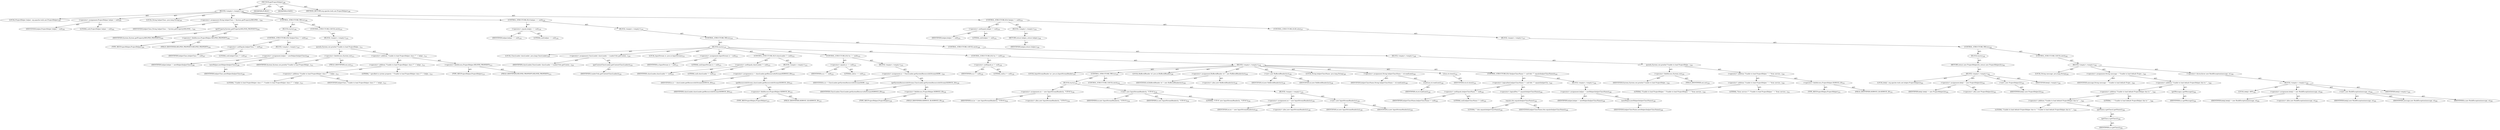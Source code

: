 digraph "getProjectHelper" {  
"111669149700" [label = <(METHOD,getProjectHelper)<SUB>198</SUB>> ]
"25769803781" [label = <(BLOCK,&lt;empty&gt;,&lt;empty&gt;)<SUB>199</SUB>> ]
"94489280514" [label = <(LOCAL,ProjectHelper helper: org.apache.tools.ant.ProjectHelper)<SUB>202</SUB>> ]
"30064771090" [label = <(&lt;operator&gt;.assignment,ProjectHelper helper = null)<SUB>202</SUB>> ]
"68719476750" [label = <(IDENTIFIER,helper,ProjectHelper helper = null)<SUB>202</SUB>> ]
"90194313219" [label = <(LITERAL,null,ProjectHelper helper = null)<SUB>202</SUB>> ]
"94489280515" [label = <(LOCAL,String helperClass: java.lang.String)<SUB>205</SUB>> ]
"30064771091" [label = <(&lt;operator&gt;.assignment,String helperClass = System.getProperty(HELPER_...)<SUB>205</SUB>> ]
"68719476751" [label = <(IDENTIFIER,helperClass,String helperClass = System.getProperty(HELPER_...)<SUB>205</SUB>> ]
"30064771092" [label = <(getProperty,System.getProperty(HELPER_PROPERTY))<SUB>205</SUB>> ]
"68719476752" [label = <(IDENTIFIER,System,System.getProperty(HELPER_PROPERTY))<SUB>205</SUB>> ]
"30064771093" [label = <(&lt;operator&gt;.fieldAccess,ProjectHelper.HELPER_PROPERTY)<SUB>205</SUB>> ]
"180388626432" [label = <(TYPE_REF,ProjectHelper,ProjectHelper)<SUB>205</SUB>> ]
"55834574851" [label = <(FIELD_IDENTIFIER,HELPER_PROPERTY,HELPER_PROPERTY)<SUB>205</SUB>> ]
"47244640256" [label = <(CONTROL_STRUCTURE,TRY,try)<SUB>206</SUB>> ]
"25769803782" [label = <(BLOCK,try,try)<SUB>206</SUB>> ]
"47244640257" [label = <(CONTROL_STRUCTURE,IF,if (helperClass != null))<SUB>207</SUB>> ]
"30064771094" [label = <(&lt;operator&gt;.notEquals,helperClass != null)<SUB>207</SUB>> ]
"68719476753" [label = <(IDENTIFIER,helperClass,helperClass != null)<SUB>207</SUB>> ]
"90194313220" [label = <(LITERAL,null,helperClass != null)<SUB>207</SUB>> ]
"25769803783" [label = <(BLOCK,&lt;empty&gt;,&lt;empty&gt;)<SUB>207</SUB>> ]
"30064771095" [label = <(&lt;operator&gt;.assignment,helper = newHelper(helperClass))<SUB>208</SUB>> ]
"68719476754" [label = <(IDENTIFIER,helper,helper = newHelper(helperClass))<SUB>208</SUB>> ]
"30064771096" [label = <(newHelper,newHelper(helperClass))<SUB>208</SUB>> ]
"68719476755" [label = <(IDENTIFIER,helperClass,newHelper(helperClass))<SUB>208</SUB>> ]
"47244640258" [label = <(CONTROL_STRUCTURE,CATCH,catch)<SUB>210</SUB>> ]
"25769803784" [label = <(BLOCK,&lt;empty&gt;,&lt;empty&gt;)<SUB>210</SUB>> ]
"30064771097" [label = <(println,System.out.println(&quot;Unable to load ProjectHelpe...)<SUB>211</SUB>> ]
"30064771098" [label = <(&lt;operator&gt;.fieldAccess,System.out)<SUB>211</SUB>> ]
"68719476756" [label = <(IDENTIFIER,System,System.out.println(&quot;Unable to load ProjectHelpe...)<SUB>211</SUB>> ]
"55834574852" [label = <(FIELD_IDENTIFIER,out,out)<SUB>211</SUB>> ]
"30064771099" [label = <(&lt;operator&gt;.addition,&quot;Unable to load ProjectHelper class \&quot;&quot; + helpe...)<SUB>211</SUB>> ]
"30064771100" [label = <(&lt;operator&gt;.addition,&quot;Unable to load ProjectHelper class \&quot;&quot; + helpe...)<SUB>211</SUB>> ]
"30064771101" [label = <(&lt;operator&gt;.addition,&quot;Unable to load ProjectHelper class \&quot;&quot; + helpe...)<SUB>211</SUB>> ]
"90194313221" [label = <(LITERAL,&quot;Unable to load ProjectHelper class \&quot;&quot;,&quot;Unable to load ProjectHelper class \&quot;&quot; + helpe...)<SUB>211</SUB>> ]
"68719476757" [label = <(IDENTIFIER,helperClass,&quot;Unable to load ProjectHelper class \&quot;&quot; + helpe...)<SUB>212</SUB>> ]
"90194313222" [label = <(LITERAL,&quot; specified in system property &quot;,&quot;Unable to load ProjectHelper class \&quot;&quot; + helpe...)<SUB>212</SUB>> ]
"30064771102" [label = <(&lt;operator&gt;.fieldAccess,ProjectHelper.HELPER_PROPERTY)<SUB>213</SUB>> ]
"180388626433" [label = <(TYPE_REF,ProjectHelper,ProjectHelper)<SUB>213</SUB>> ]
"55834574853" [label = <(FIELD_IDENTIFIER,HELPER_PROPERTY,HELPER_PROPERTY)<SUB>213</SUB>> ]
"47244640259" [label = <(CONTROL_STRUCTURE,IF,if (helper == null))<SUB>218</SUB>> ]
"30064771103" [label = <(&lt;operator&gt;.equals,helper == null)<SUB>218</SUB>> ]
"68719476758" [label = <(IDENTIFIER,helper,helper == null)<SUB>218</SUB>> ]
"90194313223" [label = <(LITERAL,null,helper == null)<SUB>218</SUB>> ]
"25769803785" [label = <(BLOCK,&lt;empty&gt;,&lt;empty&gt;)<SUB>218</SUB>> ]
"47244640260" [label = <(CONTROL_STRUCTURE,TRY,try)<SUB>219</SUB>> ]
"25769803786" [label = <(BLOCK,try,try)<SUB>219</SUB>> ]
"94489280516" [label = <(LOCAL,ClassLoader classLoader: java.lang.ClassLoader)<SUB>220</SUB>> ]
"30064771104" [label = <(&lt;operator&gt;.assignment,ClassLoader classLoader = LoaderUtils.getContex...)<SUB>220</SUB>> ]
"68719476759" [label = <(IDENTIFIER,classLoader,ClassLoader classLoader = LoaderUtils.getContex...)<SUB>220</SUB>> ]
"30064771105" [label = <(getContextClassLoader,getContextClassLoader())<SUB>220</SUB>> ]
"68719476760" [label = <(IDENTIFIER,LoaderUtils,getContextClassLoader())<SUB>220</SUB>> ]
"94489280517" [label = <(LOCAL,InputStream is: java.io.InputStream)<SUB>221</SUB>> ]
"30064771106" [label = <(&lt;operator&gt;.assignment,InputStream is = null)<SUB>221</SUB>> ]
"68719476761" [label = <(IDENTIFIER,is,InputStream is = null)<SUB>221</SUB>> ]
"90194313224" [label = <(LITERAL,null,InputStream is = null)<SUB>221</SUB>> ]
"47244640261" [label = <(CONTROL_STRUCTURE,IF,if (classLoader != null))<SUB>222</SUB>> ]
"30064771107" [label = <(&lt;operator&gt;.notEquals,classLoader != null)<SUB>222</SUB>> ]
"68719476762" [label = <(IDENTIFIER,classLoader,classLoader != null)<SUB>222</SUB>> ]
"90194313225" [label = <(LITERAL,null,classLoader != null)<SUB>222</SUB>> ]
"25769803787" [label = <(BLOCK,&lt;empty&gt;,&lt;empty&gt;)<SUB>222</SUB>> ]
"30064771108" [label = <(&lt;operator&gt;.assignment,is = classLoader.getResourceAsStream(SERVICE_ID))<SUB>223</SUB>> ]
"68719476763" [label = <(IDENTIFIER,is,is = classLoader.getResourceAsStream(SERVICE_ID))<SUB>223</SUB>> ]
"30064771109" [label = <(getResourceAsStream,classLoader.getResourceAsStream(SERVICE_ID))<SUB>223</SUB>> ]
"68719476764" [label = <(IDENTIFIER,classLoader,classLoader.getResourceAsStream(SERVICE_ID))<SUB>223</SUB>> ]
"30064771110" [label = <(&lt;operator&gt;.fieldAccess,ProjectHelper.SERVICE_ID)<SUB>223</SUB>> ]
"180388626434" [label = <(TYPE_REF,ProjectHelper,ProjectHelper)<SUB>223</SUB>> ]
"55834574854" [label = <(FIELD_IDENTIFIER,SERVICE_ID,SERVICE_ID)<SUB>223</SUB>> ]
"47244640262" [label = <(CONTROL_STRUCTURE,IF,if (is == null))<SUB>225</SUB>> ]
"30064771111" [label = <(&lt;operator&gt;.equals,is == null)<SUB>225</SUB>> ]
"68719476765" [label = <(IDENTIFIER,is,is == null)<SUB>225</SUB>> ]
"90194313226" [label = <(LITERAL,null,is == null)<SUB>225</SUB>> ]
"25769803788" [label = <(BLOCK,&lt;empty&gt;,&lt;empty&gt;)<SUB>225</SUB>> ]
"30064771112" [label = <(&lt;operator&gt;.assignment,is = ClassLoader.getSystemResourceAsStream(SERV...)<SUB>226</SUB>> ]
"68719476766" [label = <(IDENTIFIER,is,is = ClassLoader.getSystemResourceAsStream(SERV...)<SUB>226</SUB>> ]
"30064771113" [label = <(getSystemResourceAsStream,ClassLoader.getSystemResourceAsStream(SERVICE_ID))<SUB>226</SUB>> ]
"68719476767" [label = <(IDENTIFIER,ClassLoader,ClassLoader.getSystemResourceAsStream(SERVICE_ID))<SUB>226</SUB>> ]
"30064771114" [label = <(&lt;operator&gt;.fieldAccess,ProjectHelper.SERVICE_ID)<SUB>226</SUB>> ]
"180388626435" [label = <(TYPE_REF,ProjectHelper,ProjectHelper)<SUB>226</SUB>> ]
"55834574855" [label = <(FIELD_IDENTIFIER,SERVICE_ID,SERVICE_ID)<SUB>226</SUB>> ]
"47244640263" [label = <(CONTROL_STRUCTURE,IF,if (is != null))<SUB>229</SUB>> ]
"30064771115" [label = <(&lt;operator&gt;.notEquals,is != null)<SUB>229</SUB>> ]
"68719476768" [label = <(IDENTIFIER,is,is != null)<SUB>229</SUB>> ]
"90194313227" [label = <(LITERAL,null,is != null)<SUB>229</SUB>> ]
"25769803789" [label = <(BLOCK,&lt;empty&gt;,&lt;empty&gt;)<SUB>229</SUB>> ]
"94489280518" [label = <(LOCAL,InputStreamReader isr: java.io.InputStreamReader)<SUB>232</SUB>> ]
"47244640264" [label = <(CONTROL_STRUCTURE,TRY,try)<SUB>233</SUB>> ]
"25769803790" [label = <(BLOCK,try,try)<SUB>233</SUB>> ]
"30064771116" [label = <(&lt;operator&gt;.assignment,isr = new InputStreamReader(is, &quot;UTF-8&quot;))<SUB>234</SUB>> ]
"68719476769" [label = <(IDENTIFIER,isr,isr = new InputStreamReader(is, &quot;UTF-8&quot;))<SUB>234</SUB>> ]
"30064771117" [label = <(&lt;operator&gt;.alloc,new InputStreamReader(is, &quot;UTF-8&quot;))<SUB>234</SUB>> ]
"30064771118" [label = <(&lt;init&gt;,new InputStreamReader(is, &quot;UTF-8&quot;))<SUB>234</SUB>> ]
"68719476770" [label = <(IDENTIFIER,isr,new InputStreamReader(is, &quot;UTF-8&quot;))<SUB>234</SUB>> ]
"68719476771" [label = <(IDENTIFIER,is,new InputStreamReader(is, &quot;UTF-8&quot;))<SUB>234</SUB>> ]
"90194313228" [label = <(LITERAL,&quot;UTF-8&quot;,new InputStreamReader(is, &quot;UTF-8&quot;))<SUB>234</SUB>> ]
"47244640265" [label = <(CONTROL_STRUCTURE,CATCH,catch)<SUB>235</SUB>> ]
"25769803791" [label = <(BLOCK,&lt;empty&gt;,&lt;empty&gt;)<SUB>235</SUB>> ]
"30064771119" [label = <(&lt;operator&gt;.assignment,isr = new InputStreamReader(is))<SUB>236</SUB>> ]
"68719476772" [label = <(IDENTIFIER,isr,isr = new InputStreamReader(is))<SUB>236</SUB>> ]
"30064771120" [label = <(&lt;operator&gt;.alloc,new InputStreamReader(is))<SUB>236</SUB>> ]
"30064771121" [label = <(&lt;init&gt;,new InputStreamReader(is))<SUB>236</SUB>> ]
"68719476773" [label = <(IDENTIFIER,isr,new InputStreamReader(is))<SUB>236</SUB>> ]
"68719476774" [label = <(IDENTIFIER,is,new InputStreamReader(is))<SUB>236</SUB>> ]
"94489280519" [label = <(LOCAL,BufferedReader rd: java.io.BufferedReader)<SUB>238</SUB>> ]
"30064771122" [label = <(&lt;operator&gt;.assignment,BufferedReader rd = new BufferedReader(isr))<SUB>238</SUB>> ]
"68719476775" [label = <(IDENTIFIER,rd,BufferedReader rd = new BufferedReader(isr))<SUB>238</SUB>> ]
"30064771123" [label = <(&lt;operator&gt;.alloc,new BufferedReader(isr))<SUB>238</SUB>> ]
"30064771124" [label = <(&lt;init&gt;,new BufferedReader(isr))<SUB>238</SUB>> ]
"68719476776" [label = <(IDENTIFIER,rd,new BufferedReader(isr))<SUB>238</SUB>> ]
"68719476777" [label = <(IDENTIFIER,isr,new BufferedReader(isr))<SUB>238</SUB>> ]
"94489280520" [label = <(LOCAL,String helperClassName: java.lang.String)<SUB>240</SUB>> ]
"30064771125" [label = <(&lt;operator&gt;.assignment,String helperClassName = rd.readLine())<SUB>240</SUB>> ]
"68719476778" [label = <(IDENTIFIER,helperClassName,String helperClassName = rd.readLine())<SUB>240</SUB>> ]
"30064771126" [label = <(readLine,rd.readLine())<SUB>240</SUB>> ]
"68719476779" [label = <(IDENTIFIER,rd,rd.readLine())<SUB>240</SUB>> ]
"30064771127" [label = <(close,rd.close())<SUB>241</SUB>> ]
"68719476780" [label = <(IDENTIFIER,rd,rd.close())<SUB>241</SUB>> ]
"47244640266" [label = <(CONTROL_STRUCTURE,IF,if (helperClassName != null &amp;&amp; !&quot;&quot;.equals(helperClassName)))<SUB>243</SUB>> ]
"30064771128" [label = <(&lt;operator&gt;.logicalAnd,helperClassName != null &amp;&amp; !&quot;&quot;.equals(helperCla...)<SUB>243</SUB>> ]
"30064771129" [label = <(&lt;operator&gt;.notEquals,helperClassName != null)<SUB>243</SUB>> ]
"68719476781" [label = <(IDENTIFIER,helperClassName,helperClassName != null)<SUB>243</SUB>> ]
"90194313229" [label = <(LITERAL,null,helperClassName != null)<SUB>243</SUB>> ]
"30064771130" [label = <(&lt;operator&gt;.logicalNot,!&quot;&quot;.equals(helperClassName))<SUB>244</SUB>> ]
"30064771131" [label = <(equals,this.equals(helperClassName))<SUB>244</SUB>> ]
"90194313230" [label = <(LITERAL,&quot;&quot;,this.equals(helperClassName))<SUB>244</SUB>> ]
"68719476782" [label = <(IDENTIFIER,helperClassName,this.equals(helperClassName))<SUB>244</SUB>> ]
"25769803792" [label = <(BLOCK,&lt;empty&gt;,&lt;empty&gt;)<SUB>244</SUB>> ]
"30064771132" [label = <(&lt;operator&gt;.assignment,helper = newHelper(helperClassName))<SUB>246</SUB>> ]
"68719476783" [label = <(IDENTIFIER,helper,helper = newHelper(helperClassName))<SUB>246</SUB>> ]
"30064771133" [label = <(newHelper,newHelper(helperClassName))<SUB>246</SUB>> ]
"68719476784" [label = <(IDENTIFIER,helperClassName,newHelper(helperClassName))<SUB>246</SUB>> ]
"47244640267" [label = <(CONTROL_STRUCTURE,CATCH,catch)<SUB>249</SUB>> ]
"25769803793" [label = <(BLOCK,&lt;empty&gt;,&lt;empty&gt;)<SUB>249</SUB>> ]
"30064771134" [label = <(println,System.out.println(&quot;Unable to load ProjectHelpe...)<SUB>250</SUB>> ]
"30064771135" [label = <(&lt;operator&gt;.fieldAccess,System.out)<SUB>250</SUB>> ]
"68719476785" [label = <(IDENTIFIER,System,System.out.println(&quot;Unable to load ProjectHelpe...)<SUB>250</SUB>> ]
"55834574856" [label = <(FIELD_IDENTIFIER,out,out)<SUB>250</SUB>> ]
"30064771136" [label = <(&lt;operator&gt;.addition,&quot;Unable to load ProjectHelper &quot; + &quot;from service...)<SUB>250</SUB>> ]
"30064771137" [label = <(&lt;operator&gt;.addition,&quot;Unable to load ProjectHelper &quot; + &quot;from service...)<SUB>250</SUB>> ]
"90194313231" [label = <(LITERAL,&quot;Unable to load ProjectHelper &quot;,&quot;Unable to load ProjectHelper &quot; + &quot;from service...)<SUB>250</SUB>> ]
"90194313232" [label = <(LITERAL,&quot;from service \&quot;&quot;,&quot;Unable to load ProjectHelper &quot; + &quot;from service...)<SUB>251</SUB>> ]
"30064771138" [label = <(&lt;operator&gt;.fieldAccess,ProjectHelper.SERVICE_ID)<SUB>251</SUB>> ]
"180388626436" [label = <(TYPE_REF,ProjectHelper,ProjectHelper)<SUB>251</SUB>> ]
"55834574857" [label = <(FIELD_IDENTIFIER,SERVICE_ID,SERVICE_ID)<SUB>251</SUB>> ]
"47244640268" [label = <(CONTROL_STRUCTURE,IF,if (helper != null))<SUB>255</SUB>> ]
"30064771139" [label = <(&lt;operator&gt;.notEquals,helper != null)<SUB>255</SUB>> ]
"68719476786" [label = <(IDENTIFIER,helper,helper != null)<SUB>255</SUB>> ]
"90194313233" [label = <(LITERAL,null,helper != null)<SUB>255</SUB>> ]
"25769803794" [label = <(BLOCK,&lt;empty&gt;,&lt;empty&gt;)<SUB>255</SUB>> ]
"146028888065" [label = <(RETURN,return helper;,return helper;)<SUB>256</SUB>> ]
"68719476787" [label = <(IDENTIFIER,helper,return helper;)<SUB>256</SUB>> ]
"47244640269" [label = <(CONTROL_STRUCTURE,ELSE,else)<SUB>257</SUB>> ]
"25769803795" [label = <(BLOCK,&lt;empty&gt;,&lt;empty&gt;)<SUB>257</SUB>> ]
"47244640270" [label = <(CONTROL_STRUCTURE,TRY,try)<SUB>258</SUB>> ]
"25769803796" [label = <(BLOCK,try,try)<SUB>258</SUB>> ]
"146028888066" [label = <(RETURN,return new ProjectHelper2();,return new ProjectHelper2();)<SUB>261</SUB>> ]
"25769803797" [label = <(BLOCK,&lt;empty&gt;,&lt;empty&gt;)<SUB>261</SUB>> ]
"94489280521" [label = <(LOCAL,$obj1: org.apache.tools.ant.helper.ProjectHelper2)<SUB>261</SUB>> ]
"30064771140" [label = <(&lt;operator&gt;.assignment,$obj1 = new ProjectHelper2())<SUB>261</SUB>> ]
"68719476788" [label = <(IDENTIFIER,$obj1,$obj1 = new ProjectHelper2())<SUB>261</SUB>> ]
"30064771141" [label = <(&lt;operator&gt;.alloc,new ProjectHelper2())<SUB>261</SUB>> ]
"30064771142" [label = <(&lt;init&gt;,new ProjectHelper2())<SUB>261</SUB>> ]
"68719476789" [label = <(IDENTIFIER,$obj1,new ProjectHelper2())<SUB>261</SUB>> ]
"68719476790" [label = <(IDENTIFIER,$obj1,&lt;empty&gt;)<SUB>261</SUB>> ]
"47244640271" [label = <(CONTROL_STRUCTURE,CATCH,catch)<SUB>262</SUB>> ]
"25769803798" [label = <(BLOCK,&lt;empty&gt;,&lt;empty&gt;)<SUB>262</SUB>> ]
"94489280522" [label = <(LOCAL,String message: java.lang.String)<SUB>263</SUB>> ]
"30064771143" [label = <(&lt;operator&gt;.assignment,String message = &quot;Unable to load default Projec...)<SUB>263</SUB>> ]
"68719476791" [label = <(IDENTIFIER,message,String message = &quot;Unable to load default Projec...)<SUB>263</SUB>> ]
"30064771144" [label = <(&lt;operator&gt;.addition,&quot;Unable to load default ProjectHelper due to &quot; ...)<SUB>263</SUB>> ]
"30064771145" [label = <(&lt;operator&gt;.addition,&quot;Unable to load default ProjectHelper due to &quot; ...)<SUB>263</SUB>> ]
"30064771146" [label = <(&lt;operator&gt;.addition,&quot;Unable to load default ProjectHelper due to &quot; ...)<SUB>263</SUB>> ]
"90194313234" [label = <(LITERAL,&quot;Unable to load default ProjectHelper due to &quot;,&quot;Unable to load default ProjectHelper due to &quot; ...)<SUB>263</SUB>> ]
"30064771147" [label = <(getName,e.getClass().getName())<SUB>264</SUB>> ]
"30064771148" [label = <(getClass,e.getClass())<SUB>264</SUB>> ]
"68719476792" [label = <(IDENTIFIER,e,e.getClass())<SUB>264</SUB>> ]
"90194313235" [label = <(LITERAL,&quot;: &quot;,&quot;Unable to load default ProjectHelper due to &quot; ...)<SUB>264</SUB>> ]
"30064771149" [label = <(getMessage,e.getMessage())<SUB>264</SUB>> ]
"68719476793" [label = <(IDENTIFIER,e,e.getMessage())<SUB>264</SUB>> ]
"30064771150" [label = <(&lt;operator&gt;.throw,throw new BuildException(message, e);)<SUB>265</SUB>> ]
"25769803799" [label = <(BLOCK,&lt;empty&gt;,&lt;empty&gt;)<SUB>265</SUB>> ]
"94489280523" [label = <(LOCAL,$obj2: ANY)<SUB>265</SUB>> ]
"30064771151" [label = <(&lt;operator&gt;.assignment,$obj2 = new BuildException(message, e))<SUB>265</SUB>> ]
"68719476794" [label = <(IDENTIFIER,$obj2,$obj2 = new BuildException(message, e))<SUB>265</SUB>> ]
"30064771152" [label = <(&lt;operator&gt;.alloc,new BuildException(message, e))<SUB>265</SUB>> ]
"30064771153" [label = <(&lt;init&gt;,new BuildException(message, e))<SUB>265</SUB>> ]
"68719476795" [label = <(IDENTIFIER,$obj2,new BuildException(message, e))<SUB>265</SUB>> ]
"68719476796" [label = <(IDENTIFIER,message,new BuildException(message, e))<SUB>265</SUB>> ]
"68719476797" [label = <(IDENTIFIER,e,new BuildException(message, e))<SUB>265</SUB>> ]
"68719476798" [label = <(IDENTIFIER,$obj2,&lt;empty&gt;)<SUB>265</SUB>> ]
"133143986195" [label = <(MODIFIER,PUBLIC)> ]
"133143986196" [label = <(MODIFIER,STATIC)> ]
"128849018884" [label = <(METHOD_RETURN,org.apache.tools.ant.ProjectHelper)<SUB>198</SUB>> ]
  "111669149700" -> "25769803781"  [ label = "AST: "] 
  "111669149700" -> "133143986195"  [ label = "AST: "] 
  "111669149700" -> "133143986196"  [ label = "AST: "] 
  "111669149700" -> "128849018884"  [ label = "AST: "] 
  "25769803781" -> "94489280514"  [ label = "AST: "] 
  "25769803781" -> "30064771090"  [ label = "AST: "] 
  "25769803781" -> "94489280515"  [ label = "AST: "] 
  "25769803781" -> "30064771091"  [ label = "AST: "] 
  "25769803781" -> "47244640256"  [ label = "AST: "] 
  "25769803781" -> "47244640259"  [ label = "AST: "] 
  "25769803781" -> "47244640268"  [ label = "AST: "] 
  "30064771090" -> "68719476750"  [ label = "AST: "] 
  "30064771090" -> "90194313219"  [ label = "AST: "] 
  "30064771091" -> "68719476751"  [ label = "AST: "] 
  "30064771091" -> "30064771092"  [ label = "AST: "] 
  "30064771092" -> "68719476752"  [ label = "AST: "] 
  "30064771092" -> "30064771093"  [ label = "AST: "] 
  "30064771093" -> "180388626432"  [ label = "AST: "] 
  "30064771093" -> "55834574851"  [ label = "AST: "] 
  "47244640256" -> "25769803782"  [ label = "AST: "] 
  "47244640256" -> "47244640258"  [ label = "AST: "] 
  "25769803782" -> "47244640257"  [ label = "AST: "] 
  "47244640257" -> "30064771094"  [ label = "AST: "] 
  "47244640257" -> "25769803783"  [ label = "AST: "] 
  "30064771094" -> "68719476753"  [ label = "AST: "] 
  "30064771094" -> "90194313220"  [ label = "AST: "] 
  "25769803783" -> "30064771095"  [ label = "AST: "] 
  "30064771095" -> "68719476754"  [ label = "AST: "] 
  "30064771095" -> "30064771096"  [ label = "AST: "] 
  "30064771096" -> "68719476755"  [ label = "AST: "] 
  "47244640258" -> "25769803784"  [ label = "AST: "] 
  "25769803784" -> "30064771097"  [ label = "AST: "] 
  "30064771097" -> "30064771098"  [ label = "AST: "] 
  "30064771097" -> "30064771099"  [ label = "AST: "] 
  "30064771098" -> "68719476756"  [ label = "AST: "] 
  "30064771098" -> "55834574852"  [ label = "AST: "] 
  "30064771099" -> "30064771100"  [ label = "AST: "] 
  "30064771099" -> "30064771102"  [ label = "AST: "] 
  "30064771100" -> "30064771101"  [ label = "AST: "] 
  "30064771100" -> "90194313222"  [ label = "AST: "] 
  "30064771101" -> "90194313221"  [ label = "AST: "] 
  "30064771101" -> "68719476757"  [ label = "AST: "] 
  "30064771102" -> "180388626433"  [ label = "AST: "] 
  "30064771102" -> "55834574853"  [ label = "AST: "] 
  "47244640259" -> "30064771103"  [ label = "AST: "] 
  "47244640259" -> "25769803785"  [ label = "AST: "] 
  "30064771103" -> "68719476758"  [ label = "AST: "] 
  "30064771103" -> "90194313223"  [ label = "AST: "] 
  "25769803785" -> "47244640260"  [ label = "AST: "] 
  "47244640260" -> "25769803786"  [ label = "AST: "] 
  "47244640260" -> "47244640267"  [ label = "AST: "] 
  "25769803786" -> "94489280516"  [ label = "AST: "] 
  "25769803786" -> "30064771104"  [ label = "AST: "] 
  "25769803786" -> "94489280517"  [ label = "AST: "] 
  "25769803786" -> "30064771106"  [ label = "AST: "] 
  "25769803786" -> "47244640261"  [ label = "AST: "] 
  "25769803786" -> "47244640262"  [ label = "AST: "] 
  "25769803786" -> "47244640263"  [ label = "AST: "] 
  "30064771104" -> "68719476759"  [ label = "AST: "] 
  "30064771104" -> "30064771105"  [ label = "AST: "] 
  "30064771105" -> "68719476760"  [ label = "AST: "] 
  "30064771106" -> "68719476761"  [ label = "AST: "] 
  "30064771106" -> "90194313224"  [ label = "AST: "] 
  "47244640261" -> "30064771107"  [ label = "AST: "] 
  "47244640261" -> "25769803787"  [ label = "AST: "] 
  "30064771107" -> "68719476762"  [ label = "AST: "] 
  "30064771107" -> "90194313225"  [ label = "AST: "] 
  "25769803787" -> "30064771108"  [ label = "AST: "] 
  "30064771108" -> "68719476763"  [ label = "AST: "] 
  "30064771108" -> "30064771109"  [ label = "AST: "] 
  "30064771109" -> "68719476764"  [ label = "AST: "] 
  "30064771109" -> "30064771110"  [ label = "AST: "] 
  "30064771110" -> "180388626434"  [ label = "AST: "] 
  "30064771110" -> "55834574854"  [ label = "AST: "] 
  "47244640262" -> "30064771111"  [ label = "AST: "] 
  "47244640262" -> "25769803788"  [ label = "AST: "] 
  "30064771111" -> "68719476765"  [ label = "AST: "] 
  "30064771111" -> "90194313226"  [ label = "AST: "] 
  "25769803788" -> "30064771112"  [ label = "AST: "] 
  "30064771112" -> "68719476766"  [ label = "AST: "] 
  "30064771112" -> "30064771113"  [ label = "AST: "] 
  "30064771113" -> "68719476767"  [ label = "AST: "] 
  "30064771113" -> "30064771114"  [ label = "AST: "] 
  "30064771114" -> "180388626435"  [ label = "AST: "] 
  "30064771114" -> "55834574855"  [ label = "AST: "] 
  "47244640263" -> "30064771115"  [ label = "AST: "] 
  "47244640263" -> "25769803789"  [ label = "AST: "] 
  "30064771115" -> "68719476768"  [ label = "AST: "] 
  "30064771115" -> "90194313227"  [ label = "AST: "] 
  "25769803789" -> "94489280518"  [ label = "AST: "] 
  "25769803789" -> "47244640264"  [ label = "AST: "] 
  "25769803789" -> "94489280519"  [ label = "AST: "] 
  "25769803789" -> "30064771122"  [ label = "AST: "] 
  "25769803789" -> "30064771124"  [ label = "AST: "] 
  "25769803789" -> "94489280520"  [ label = "AST: "] 
  "25769803789" -> "30064771125"  [ label = "AST: "] 
  "25769803789" -> "30064771127"  [ label = "AST: "] 
  "25769803789" -> "47244640266"  [ label = "AST: "] 
  "47244640264" -> "25769803790"  [ label = "AST: "] 
  "47244640264" -> "47244640265"  [ label = "AST: "] 
  "25769803790" -> "30064771116"  [ label = "AST: "] 
  "25769803790" -> "30064771118"  [ label = "AST: "] 
  "30064771116" -> "68719476769"  [ label = "AST: "] 
  "30064771116" -> "30064771117"  [ label = "AST: "] 
  "30064771118" -> "68719476770"  [ label = "AST: "] 
  "30064771118" -> "68719476771"  [ label = "AST: "] 
  "30064771118" -> "90194313228"  [ label = "AST: "] 
  "47244640265" -> "25769803791"  [ label = "AST: "] 
  "25769803791" -> "30064771119"  [ label = "AST: "] 
  "25769803791" -> "30064771121"  [ label = "AST: "] 
  "30064771119" -> "68719476772"  [ label = "AST: "] 
  "30064771119" -> "30064771120"  [ label = "AST: "] 
  "30064771121" -> "68719476773"  [ label = "AST: "] 
  "30064771121" -> "68719476774"  [ label = "AST: "] 
  "30064771122" -> "68719476775"  [ label = "AST: "] 
  "30064771122" -> "30064771123"  [ label = "AST: "] 
  "30064771124" -> "68719476776"  [ label = "AST: "] 
  "30064771124" -> "68719476777"  [ label = "AST: "] 
  "30064771125" -> "68719476778"  [ label = "AST: "] 
  "30064771125" -> "30064771126"  [ label = "AST: "] 
  "30064771126" -> "68719476779"  [ label = "AST: "] 
  "30064771127" -> "68719476780"  [ label = "AST: "] 
  "47244640266" -> "30064771128"  [ label = "AST: "] 
  "47244640266" -> "25769803792"  [ label = "AST: "] 
  "30064771128" -> "30064771129"  [ label = "AST: "] 
  "30064771128" -> "30064771130"  [ label = "AST: "] 
  "30064771129" -> "68719476781"  [ label = "AST: "] 
  "30064771129" -> "90194313229"  [ label = "AST: "] 
  "30064771130" -> "30064771131"  [ label = "AST: "] 
  "30064771131" -> "90194313230"  [ label = "AST: "] 
  "30064771131" -> "68719476782"  [ label = "AST: "] 
  "25769803792" -> "30064771132"  [ label = "AST: "] 
  "30064771132" -> "68719476783"  [ label = "AST: "] 
  "30064771132" -> "30064771133"  [ label = "AST: "] 
  "30064771133" -> "68719476784"  [ label = "AST: "] 
  "47244640267" -> "25769803793"  [ label = "AST: "] 
  "25769803793" -> "30064771134"  [ label = "AST: "] 
  "30064771134" -> "30064771135"  [ label = "AST: "] 
  "30064771134" -> "30064771136"  [ label = "AST: "] 
  "30064771135" -> "68719476785"  [ label = "AST: "] 
  "30064771135" -> "55834574856"  [ label = "AST: "] 
  "30064771136" -> "30064771137"  [ label = "AST: "] 
  "30064771136" -> "30064771138"  [ label = "AST: "] 
  "30064771137" -> "90194313231"  [ label = "AST: "] 
  "30064771137" -> "90194313232"  [ label = "AST: "] 
  "30064771138" -> "180388626436"  [ label = "AST: "] 
  "30064771138" -> "55834574857"  [ label = "AST: "] 
  "47244640268" -> "30064771139"  [ label = "AST: "] 
  "47244640268" -> "25769803794"  [ label = "AST: "] 
  "47244640268" -> "47244640269"  [ label = "AST: "] 
  "30064771139" -> "68719476786"  [ label = "AST: "] 
  "30064771139" -> "90194313233"  [ label = "AST: "] 
  "25769803794" -> "146028888065"  [ label = "AST: "] 
  "146028888065" -> "68719476787"  [ label = "AST: "] 
  "47244640269" -> "25769803795"  [ label = "AST: "] 
  "25769803795" -> "47244640270"  [ label = "AST: "] 
  "47244640270" -> "25769803796"  [ label = "AST: "] 
  "47244640270" -> "47244640271"  [ label = "AST: "] 
  "25769803796" -> "146028888066"  [ label = "AST: "] 
  "146028888066" -> "25769803797"  [ label = "AST: "] 
  "25769803797" -> "94489280521"  [ label = "AST: "] 
  "25769803797" -> "30064771140"  [ label = "AST: "] 
  "25769803797" -> "30064771142"  [ label = "AST: "] 
  "25769803797" -> "68719476790"  [ label = "AST: "] 
  "30064771140" -> "68719476788"  [ label = "AST: "] 
  "30064771140" -> "30064771141"  [ label = "AST: "] 
  "30064771142" -> "68719476789"  [ label = "AST: "] 
  "47244640271" -> "25769803798"  [ label = "AST: "] 
  "25769803798" -> "94489280522"  [ label = "AST: "] 
  "25769803798" -> "30064771143"  [ label = "AST: "] 
  "25769803798" -> "30064771150"  [ label = "AST: "] 
  "30064771143" -> "68719476791"  [ label = "AST: "] 
  "30064771143" -> "30064771144"  [ label = "AST: "] 
  "30064771144" -> "30064771145"  [ label = "AST: "] 
  "30064771144" -> "30064771149"  [ label = "AST: "] 
  "30064771145" -> "30064771146"  [ label = "AST: "] 
  "30064771145" -> "90194313235"  [ label = "AST: "] 
  "30064771146" -> "90194313234"  [ label = "AST: "] 
  "30064771146" -> "30064771147"  [ label = "AST: "] 
  "30064771147" -> "30064771148"  [ label = "AST: "] 
  "30064771148" -> "68719476792"  [ label = "AST: "] 
  "30064771149" -> "68719476793"  [ label = "AST: "] 
  "30064771150" -> "25769803799"  [ label = "AST: "] 
  "25769803799" -> "94489280523"  [ label = "AST: "] 
  "25769803799" -> "30064771151"  [ label = "AST: "] 
  "25769803799" -> "30064771153"  [ label = "AST: "] 
  "25769803799" -> "68719476798"  [ label = "AST: "] 
  "30064771151" -> "68719476794"  [ label = "AST: "] 
  "30064771151" -> "30064771152"  [ label = "AST: "] 
  "30064771153" -> "68719476795"  [ label = "AST: "] 
  "30064771153" -> "68719476796"  [ label = "AST: "] 
  "30064771153" -> "68719476797"  [ label = "AST: "] 
}
